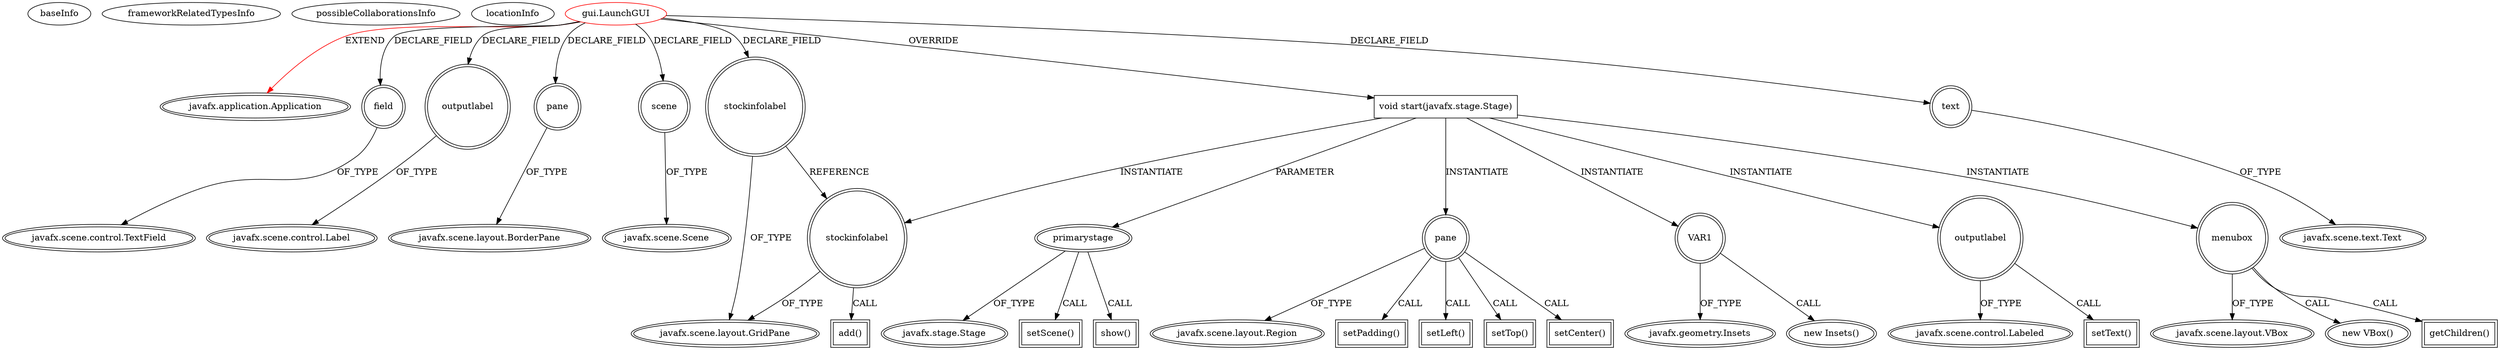 digraph {
baseInfo[graphId=170,category="extension_graph",isAnonymous=false,possibleRelation=false]
frameworkRelatedTypesInfo[0="javafx.application.Application"]
possibleCollaborationsInfo[]
locationInfo[projectName="Bowser1991-Java_Boersenmanager",filePath="/Bowser1991-Java_Boersenmanager/Java_Boersenmanager-master/src/gui/LaunchGUI.java",contextSignature="LaunchGUI",graphId="170"]
0[label="gui.LaunchGUI",vertexType="ROOT_CLIENT_CLASS_DECLARATION",isFrameworkType=false,color=red]
1[label="javafx.application.Application",vertexType="FRAMEWORK_CLASS_TYPE",isFrameworkType=true,peripheries=2]
2[label="field",vertexType="FIELD_DECLARATION",isFrameworkType=true,peripheries=2,shape=circle]
3[label="javafx.scene.control.TextField",vertexType="FRAMEWORK_CLASS_TYPE",isFrameworkType=true,peripheries=2]
4[label="outputlabel",vertexType="FIELD_DECLARATION",isFrameworkType=true,peripheries=2,shape=circle]
5[label="javafx.scene.control.Label",vertexType="FRAMEWORK_CLASS_TYPE",isFrameworkType=true,peripheries=2]
6[label="pane",vertexType="FIELD_DECLARATION",isFrameworkType=true,peripheries=2,shape=circle]
7[label="javafx.scene.layout.BorderPane",vertexType="FRAMEWORK_CLASS_TYPE",isFrameworkType=true,peripheries=2]
8[label="scene",vertexType="FIELD_DECLARATION",isFrameworkType=true,peripheries=2,shape=circle]
9[label="javafx.scene.Scene",vertexType="FRAMEWORK_CLASS_TYPE",isFrameworkType=true,peripheries=2]
10[label="stockinfolabel",vertexType="FIELD_DECLARATION",isFrameworkType=true,peripheries=2,shape=circle]
11[label="javafx.scene.layout.GridPane",vertexType="FRAMEWORK_CLASS_TYPE",isFrameworkType=true,peripheries=2]
12[label="text",vertexType="FIELD_DECLARATION",isFrameworkType=true,peripheries=2,shape=circle]
13[label="javafx.scene.text.Text",vertexType="FRAMEWORK_CLASS_TYPE",isFrameworkType=true,peripheries=2]
14[label="void start(javafx.stage.Stage)",vertexType="OVERRIDING_METHOD_DECLARATION",isFrameworkType=false,shape=box]
15[label="primarystage",vertexType="PARAMETER_DECLARATION",isFrameworkType=true,peripheries=2]
16[label="javafx.stage.Stage",vertexType="FRAMEWORK_CLASS_TYPE",isFrameworkType=true,peripheries=2]
17[label="pane",vertexType="VARIABLE_EXPRESION",isFrameworkType=true,peripheries=2,shape=circle]
19[label="javafx.scene.layout.Region",vertexType="FRAMEWORK_CLASS_TYPE",isFrameworkType=true,peripheries=2]
18[label="setPadding()",vertexType="INSIDE_CALL",isFrameworkType=true,peripheries=2,shape=box]
21[label="VAR1",vertexType="VARIABLE_EXPRESION",isFrameworkType=true,peripheries=2,shape=circle]
22[label="javafx.geometry.Insets",vertexType="FRAMEWORK_CLASS_TYPE",isFrameworkType=true,peripheries=2]
20[label="new Insets()",vertexType="CONSTRUCTOR_CALL",isFrameworkType=true,peripheries=2]
23[label="outputlabel",vertexType="VARIABLE_EXPRESION",isFrameworkType=true,peripheries=2,shape=circle]
25[label="javafx.scene.control.Labeled",vertexType="FRAMEWORK_CLASS_TYPE",isFrameworkType=true,peripheries=2]
24[label="setText()",vertexType="INSIDE_CALL",isFrameworkType=true,peripheries=2,shape=box]
26[label="stockinfolabel",vertexType="VARIABLE_EXPRESION",isFrameworkType=true,peripheries=2,shape=circle]
27[label="add()",vertexType="INSIDE_CALL",isFrameworkType=true,peripheries=2,shape=box]
30[label="setLeft()",vertexType="INSIDE_CALL",isFrameworkType=true,peripheries=2,shape=box]
32[label="setTop()",vertexType="INSIDE_CALL",isFrameworkType=true,peripheries=2,shape=box]
34[label="setCenter()",vertexType="INSIDE_CALL",isFrameworkType=true,peripheries=2,shape=box]
36[label="menubox",vertexType="VARIABLE_EXPRESION",isFrameworkType=true,peripheries=2,shape=circle]
37[label="javafx.scene.layout.VBox",vertexType="FRAMEWORK_CLASS_TYPE",isFrameworkType=true,peripheries=2]
35[label="new VBox()",vertexType="CONSTRUCTOR_CALL",isFrameworkType=true,peripheries=2]
39[label="getChildren()",vertexType="INSIDE_CALL",isFrameworkType=true,peripheries=2,shape=box]
41[label="setScene()",vertexType="INSIDE_CALL",isFrameworkType=true,peripheries=2,shape=box]
43[label="show()",vertexType="INSIDE_CALL",isFrameworkType=true,peripheries=2,shape=box]
0->1[label="EXTEND",color=red]
0->2[label="DECLARE_FIELD"]
2->3[label="OF_TYPE"]
0->4[label="DECLARE_FIELD"]
4->5[label="OF_TYPE"]
0->6[label="DECLARE_FIELD"]
6->7[label="OF_TYPE"]
0->8[label="DECLARE_FIELD"]
8->9[label="OF_TYPE"]
0->10[label="DECLARE_FIELD"]
10->11[label="OF_TYPE"]
0->12[label="DECLARE_FIELD"]
12->13[label="OF_TYPE"]
0->14[label="OVERRIDE"]
15->16[label="OF_TYPE"]
14->15[label="PARAMETER"]
14->17[label="INSTANTIATE"]
17->19[label="OF_TYPE"]
17->18[label="CALL"]
14->21[label="INSTANTIATE"]
21->22[label="OF_TYPE"]
21->20[label="CALL"]
14->23[label="INSTANTIATE"]
23->25[label="OF_TYPE"]
23->24[label="CALL"]
14->26[label="INSTANTIATE"]
10->26[label="REFERENCE"]
26->11[label="OF_TYPE"]
26->27[label="CALL"]
17->30[label="CALL"]
17->32[label="CALL"]
17->34[label="CALL"]
14->36[label="INSTANTIATE"]
36->37[label="OF_TYPE"]
36->35[label="CALL"]
36->39[label="CALL"]
15->41[label="CALL"]
15->43[label="CALL"]
}
